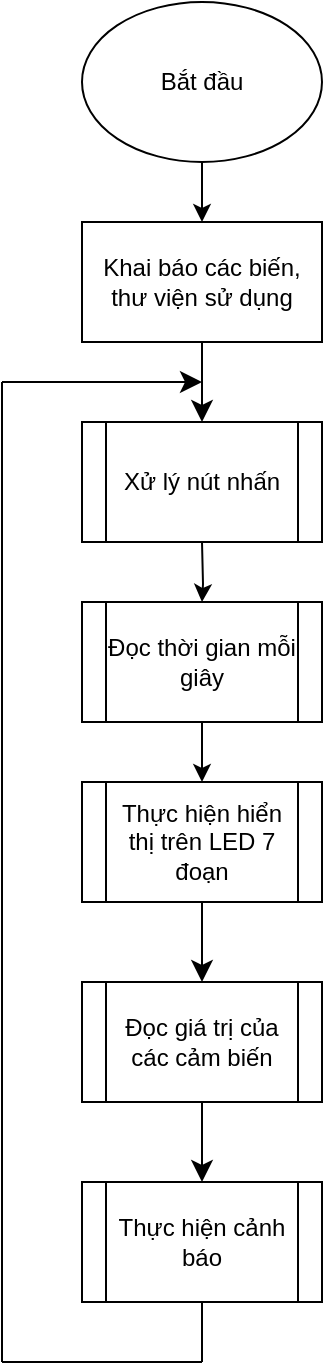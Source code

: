 <mxfile version="27.0.6">
  <diagram name="Trang-1" id="Xm8CXyWp7TMnGDRKS8NE">
    <mxGraphModel dx="876" dy="767" grid="0" gridSize="10" guides="1" tooltips="1" connect="1" arrows="1" fold="1" page="1" pageScale="1" pageWidth="1169" pageHeight="1654" math="0" shadow="0">
      <root>
        <mxCell id="0" />
        <mxCell id="1" parent="0" />
        <mxCell id="_Z9sWXTGS8yLuttllYk--3" value="" style="edgeStyle=orthogonalEdgeStyle;rounded=0;orthogonalLoop=1;jettySize=auto;html=1;" parent="1" source="_Z9sWXTGS8yLuttllYk--1" target="_Z9sWXTGS8yLuttllYk--2" edge="1">
          <mxGeometry relative="1" as="geometry" />
        </mxCell>
        <mxCell id="_Z9sWXTGS8yLuttllYk--1" value="Bắt đầu" style="ellipse;whiteSpace=wrap;html=1;" parent="1" vertex="1">
          <mxGeometry x="360" y="50" width="120" height="80" as="geometry" />
        </mxCell>
        <mxCell id="_Z9sWXTGS8yLuttllYk--5" value="" style="edgeStyle=orthogonalEdgeStyle;rounded=0;orthogonalLoop=1;jettySize=auto;html=1;" parent="1" target="_Z9sWXTGS8yLuttllYk--4" edge="1">
          <mxGeometry relative="1" as="geometry">
            <mxPoint x="420" y="320" as="sourcePoint" />
          </mxGeometry>
        </mxCell>
        <mxCell id="JosKLs8Y6k4RTtlxeUcp-2" value="" style="edgeStyle=none;curved=1;rounded=0;orthogonalLoop=1;jettySize=auto;html=1;fontSize=12;startSize=8;endSize=8;" edge="1" parent="1" source="_Z9sWXTGS8yLuttllYk--2" target="JosKLs8Y6k4RTtlxeUcp-1">
          <mxGeometry relative="1" as="geometry" />
        </mxCell>
        <mxCell id="_Z9sWXTGS8yLuttllYk--2" value="Khai báo các biến, thư viện sử dụng" style="rounded=0;whiteSpace=wrap;html=1;" parent="1" vertex="1">
          <mxGeometry x="360" y="160" width="120" height="60" as="geometry" />
        </mxCell>
        <mxCell id="_Z9sWXTGS8yLuttllYk--23" value="" style="edgeStyle=orthogonalEdgeStyle;rounded=0;orthogonalLoop=1;jettySize=auto;html=1;" parent="1" source="_Z9sWXTGS8yLuttllYk--4" target="_Z9sWXTGS8yLuttllYk--22" edge="1">
          <mxGeometry relative="1" as="geometry" />
        </mxCell>
        <mxCell id="_Z9sWXTGS8yLuttllYk--4" value="Đọc thời gian mỗi giây" style="shape=process;whiteSpace=wrap;html=1;backgroundOutline=1;" parent="1" vertex="1">
          <mxGeometry x="360" y="350" width="120" height="60" as="geometry" />
        </mxCell>
        <mxCell id="JosKLs8Y6k4RTtlxeUcp-9" value="" style="edgeStyle=none;curved=1;rounded=0;orthogonalLoop=1;jettySize=auto;html=1;fontSize=12;startSize=8;endSize=8;" edge="1" parent="1" source="_Z9sWXTGS8yLuttllYk--22" target="JosKLs8Y6k4RTtlxeUcp-4">
          <mxGeometry relative="1" as="geometry" />
        </mxCell>
        <mxCell id="_Z9sWXTGS8yLuttllYk--22" value="Thực hiện hiển thị trên LED 7 đoạn" style="shape=process;whiteSpace=wrap;html=1;backgroundOutline=1;" parent="1" vertex="1">
          <mxGeometry x="360" y="440" width="120" height="60" as="geometry" />
        </mxCell>
        <mxCell id="JosKLs8Y6k4RTtlxeUcp-1" value="Xử lý nút nhấn" style="shape=process;whiteSpace=wrap;html=1;backgroundOutline=1;" vertex="1" parent="1">
          <mxGeometry x="360" y="260" width="120" height="60" as="geometry" />
        </mxCell>
        <mxCell id="JosKLs8Y6k4RTtlxeUcp-10" value="" style="edgeStyle=none;curved=1;rounded=0;orthogonalLoop=1;jettySize=auto;html=1;fontSize=12;startSize=8;endSize=8;" edge="1" parent="1" source="JosKLs8Y6k4RTtlxeUcp-4" target="JosKLs8Y6k4RTtlxeUcp-5">
          <mxGeometry relative="1" as="geometry" />
        </mxCell>
        <mxCell id="JosKLs8Y6k4RTtlxeUcp-4" value="Đọc giá trị của các cảm biến" style="shape=process;whiteSpace=wrap;html=1;backgroundOutline=1;" vertex="1" parent="1">
          <mxGeometry x="360" y="540" width="120" height="60" as="geometry" />
        </mxCell>
        <mxCell id="JosKLs8Y6k4RTtlxeUcp-5" value="Thực hiện cảnh báo" style="shape=process;whiteSpace=wrap;html=1;backgroundOutline=1;" vertex="1" parent="1">
          <mxGeometry x="360" y="640" width="120" height="60" as="geometry" />
        </mxCell>
        <mxCell id="JosKLs8Y6k4RTtlxeUcp-20" value="" style="endArrow=none;html=1;rounded=0;fontSize=12;startSize=8;endSize=8;curved=1;" edge="1" parent="1">
          <mxGeometry width="50" height="50" relative="1" as="geometry">
            <mxPoint x="320" y="730" as="sourcePoint" />
            <mxPoint x="320" y="240" as="targetPoint" />
          </mxGeometry>
        </mxCell>
        <mxCell id="JosKLs8Y6k4RTtlxeUcp-21" value="" style="endArrow=classic;html=1;rounded=0;fontSize=12;startSize=8;endSize=8;curved=1;" edge="1" parent="1">
          <mxGeometry width="50" height="50" relative="1" as="geometry">
            <mxPoint x="320" y="240" as="sourcePoint" />
            <mxPoint x="420" y="240" as="targetPoint" />
          </mxGeometry>
        </mxCell>
        <mxCell id="JosKLs8Y6k4RTtlxeUcp-24" value="" style="endArrow=none;html=1;rounded=0;fontSize=12;startSize=8;endSize=8;curved=1;" edge="1" parent="1">
          <mxGeometry width="50" height="50" relative="1" as="geometry">
            <mxPoint x="320" y="730" as="sourcePoint" />
            <mxPoint x="420" y="730" as="targetPoint" />
          </mxGeometry>
        </mxCell>
        <mxCell id="JosKLs8Y6k4RTtlxeUcp-25" value="" style="endArrow=none;html=1;rounded=0;fontSize=12;startSize=8;endSize=8;curved=1;entryX=0.5;entryY=1;entryDx=0;entryDy=0;" edge="1" parent="1" target="JosKLs8Y6k4RTtlxeUcp-5">
          <mxGeometry width="50" height="50" relative="1" as="geometry">
            <mxPoint x="420" y="730" as="sourcePoint" />
            <mxPoint x="220" y="530" as="targetPoint" />
          </mxGeometry>
        </mxCell>
      </root>
    </mxGraphModel>
  </diagram>
</mxfile>
